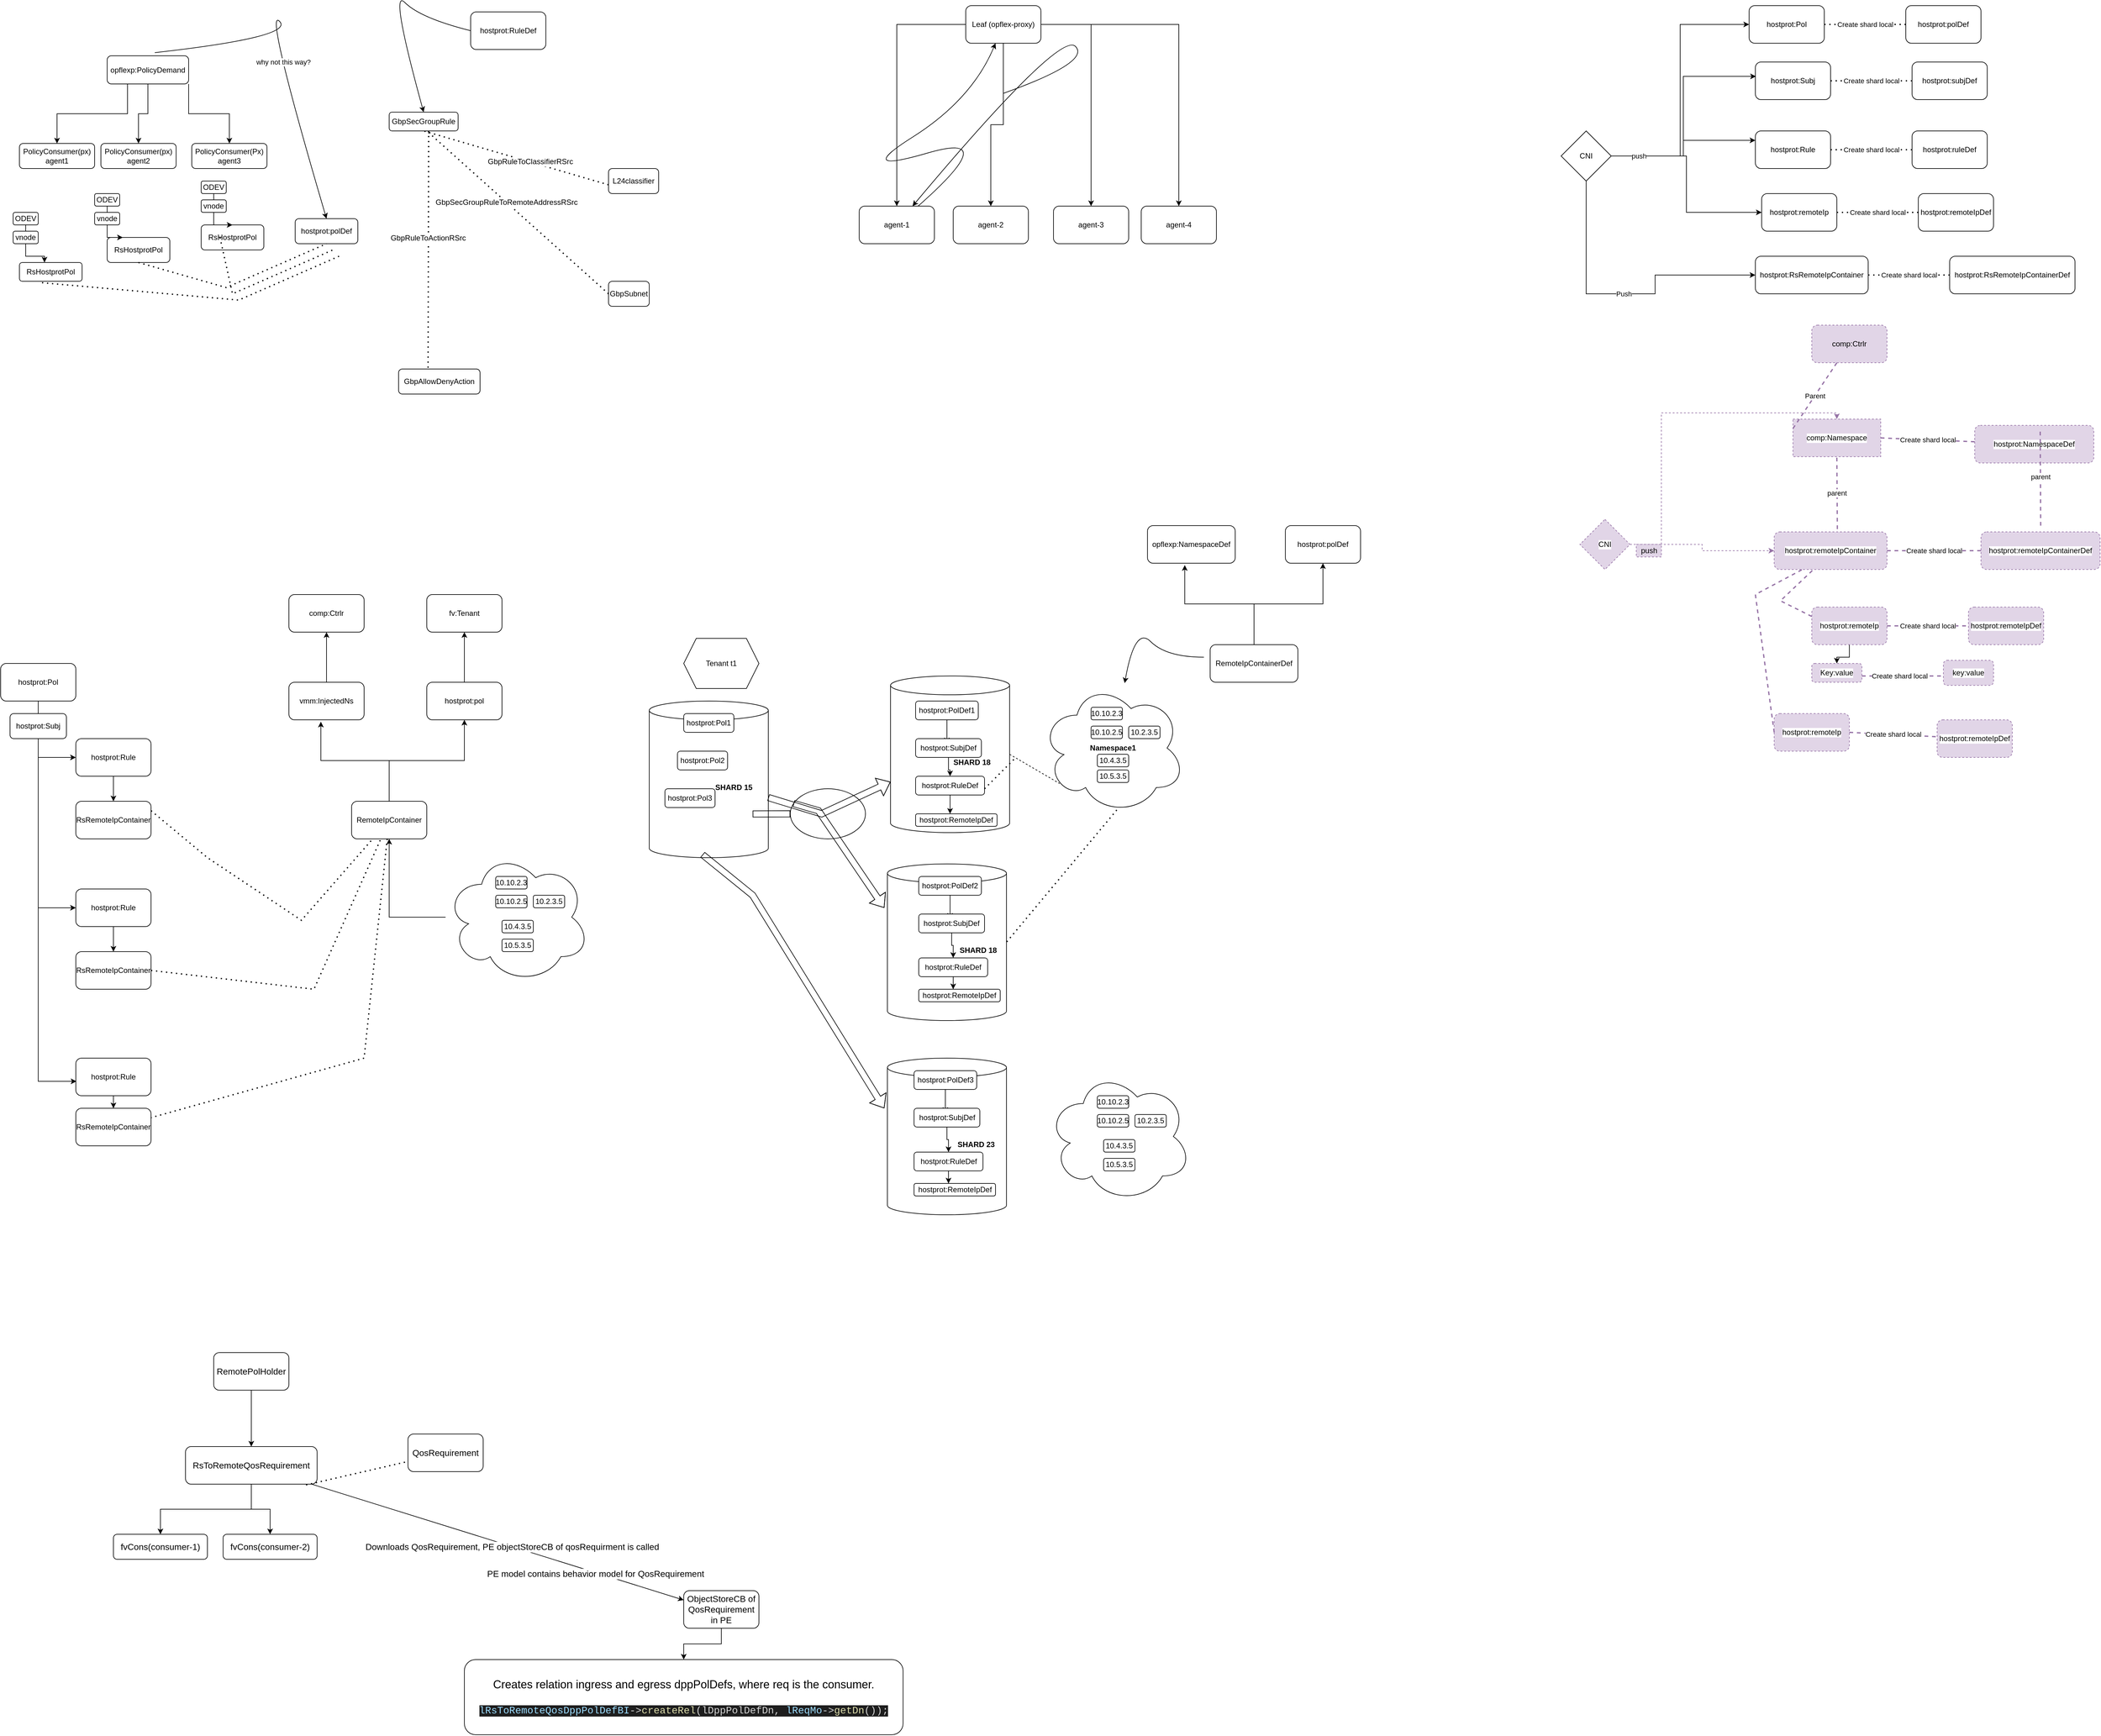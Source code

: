 <mxfile version="18.0.1" type="device"><diagram id="QU0TWzDTrd-S4UGgaTY-" name="Page-1"><mxGraphModel dx="2037" dy="2393" grid="1" gridSize="10" guides="1" tooltips="1" connect="1" arrows="1" fold="1" page="1" pageScale="1" pageWidth="850" pageHeight="1100" math="0" shadow="0"><root><mxCell id="0"/><mxCell id="1" parent="0"/><mxCell id="3N5Oky5ZMcXhIGDVhZ6t-136" value="" style="ellipse;whiteSpace=wrap;html=1;" parent="1" vertex="1"><mxGeometry x="1260" y="210" width="120" height="80" as="geometry"/></mxCell><mxCell id="3N5Oky5ZMcXhIGDVhZ6t-102" value="&lt;b&gt;&amp;nbsp; &amp;nbsp; &amp;nbsp; &amp;nbsp; &amp;nbsp; &amp;nbsp; &amp;nbsp; &amp;nbsp; &amp;nbsp; &amp;nbsp; &amp;nbsp; &amp;nbsp; SHARD 15&lt;/b&gt;" style="shape=cylinder3;whiteSpace=wrap;html=1;boundedLbl=1;backgroundOutline=1;size=15;" parent="1" vertex="1"><mxGeometry x="1035" y="70" width="190" height="250" as="geometry"/></mxCell><mxCell id="3N5Oky5ZMcXhIGDVhZ6t-100" value="&lt;b&gt;&amp;nbsp; &amp;nbsp; &amp;nbsp; &amp;nbsp; &amp;nbsp; &amp;nbsp; &amp;nbsp; &amp;nbsp; &amp;nbsp; &amp;nbsp; &amp;nbsp; &amp;nbsp; &amp;nbsp; &amp;nbsp; SHARD 23&lt;/b&gt;" style="shape=cylinder3;whiteSpace=wrap;html=1;boundedLbl=1;backgroundOutline=1;size=15;" parent="1" vertex="1"><mxGeometry x="1415" y="640" width="190" height="250" as="geometry"/></mxCell><mxCell id="3N5Oky5ZMcXhIGDVhZ6t-98" value="&lt;b&gt;&amp;nbsp; &amp;nbsp; &amp;nbsp; &amp;nbsp; &amp;nbsp; &amp;nbsp; &amp;nbsp; &amp;nbsp; &amp;nbsp; &amp;nbsp; &amp;nbsp; &amp;nbsp; &amp;nbsp; &amp;nbsp; &amp;nbsp; SHARD 18&lt;/b&gt;" style="shape=cylinder3;whiteSpace=wrap;html=1;boundedLbl=1;backgroundOutline=1;size=15;" parent="1" vertex="1"><mxGeometry x="1415" y="330" width="190" height="250" as="geometry"/></mxCell><mxCell id="3N5Oky5ZMcXhIGDVhZ6t-96" value="&lt;b&gt;&amp;nbsp; &amp;nbsp; &amp;nbsp; &amp;nbsp; &amp;nbsp; &amp;nbsp; &amp;nbsp; &amp;nbsp; &amp;nbsp; &amp;nbsp; &amp;nbsp;SHARD 18&lt;/b&gt;" style="shape=cylinder3;whiteSpace=wrap;html=1;boundedLbl=1;backgroundOutline=1;size=15;" parent="1" vertex="1"><mxGeometry x="1420" y="30" width="190" height="250" as="geometry"/></mxCell><mxCell id="3N5Oky5ZMcXhIGDVhZ6t-33" style="edgeStyle=orthogonalEdgeStyle;rounded=0;orthogonalLoop=1;jettySize=auto;html=1;" parent="1" source="3N5Oky5ZMcXhIGDVhZ6t-29" target="3N5Oky5ZMcXhIGDVhZ6t-17" edge="1"><mxGeometry relative="1" as="geometry"/></mxCell><mxCell id="3N5Oky5ZMcXhIGDVhZ6t-29" value="" style="ellipse;shape=cloud;whiteSpace=wrap;html=1;" parent="1" vertex="1"><mxGeometry x="710" y="310" width="230" height="210" as="geometry"/></mxCell><mxCell id="3N5Oky5ZMcXhIGDVhZ6t-2" style="edgeStyle=orthogonalEdgeStyle;rounded=0;orthogonalLoop=1;jettySize=auto;html=1;" parent="1" source="3N5Oky5ZMcXhIGDVhZ6t-1" target="3N5Oky5ZMcXhIGDVhZ6t-3" edge="1"><mxGeometry relative="1" as="geometry"><mxPoint x="180" y="320" as="targetPoint"/></mxGeometry></mxCell><mxCell id="3N5Oky5ZMcXhIGDVhZ6t-1" value="hostprot:Rule" style="rounded=1;whiteSpace=wrap;html=1;" parent="1" vertex="1"><mxGeometry x="120" y="130" width="120" height="60" as="geometry"/></mxCell><mxCell id="3N5Oky5ZMcXhIGDVhZ6t-3" value="RsRemoteIpContainer" style="rounded=1;whiteSpace=wrap;html=1;" parent="1" vertex="1"><mxGeometry x="120" y="230" width="120" height="60" as="geometry"/></mxCell><mxCell id="3N5Oky5ZMcXhIGDVhZ6t-4" style="edgeStyle=orthogonalEdgeStyle;rounded=0;orthogonalLoop=1;jettySize=auto;html=1;" parent="1" source="3N5Oky5ZMcXhIGDVhZ6t-5" target="3N5Oky5ZMcXhIGDVhZ6t-6" edge="1"><mxGeometry relative="1" as="geometry"><mxPoint x="180" y="520" as="targetPoint"/></mxGeometry></mxCell><mxCell id="3N5Oky5ZMcXhIGDVhZ6t-5" value="hostprot:Rule" style="rounded=1;whiteSpace=wrap;html=1;" parent="1" vertex="1"><mxGeometry x="120" y="370" width="120" height="60" as="geometry"/></mxCell><mxCell id="3N5Oky5ZMcXhIGDVhZ6t-6" value="RsRemoteIpContainer" style="rounded=1;whiteSpace=wrap;html=1;" parent="1" vertex="1"><mxGeometry x="120" y="470" width="120" height="60" as="geometry"/></mxCell><mxCell id="3N5Oky5ZMcXhIGDVhZ6t-7" style="edgeStyle=orthogonalEdgeStyle;rounded=0;orthogonalLoop=1;jettySize=auto;html=1;" parent="1" source="3N5Oky5ZMcXhIGDVhZ6t-8" target="3N5Oky5ZMcXhIGDVhZ6t-9" edge="1"><mxGeometry relative="1" as="geometry"><mxPoint x="180" y="830" as="targetPoint"/></mxGeometry></mxCell><mxCell id="3N5Oky5ZMcXhIGDVhZ6t-8" value="hostprot:Rule" style="rounded=1;whiteSpace=wrap;html=1;" parent="1" vertex="1"><mxGeometry x="120" y="640" width="120" height="60" as="geometry"/></mxCell><mxCell id="3N5Oky5ZMcXhIGDVhZ6t-9" value="RsRemoteIpContainer" style="rounded=1;whiteSpace=wrap;html=1;" parent="1" vertex="1"><mxGeometry x="120" y="720" width="120" height="60" as="geometry"/></mxCell><mxCell id="3N5Oky5ZMcXhIGDVhZ6t-11" style="edgeStyle=orthogonalEdgeStyle;rounded=0;orthogonalLoop=1;jettySize=auto;html=1;entryX=0;entryY=0.5;entryDx=0;entryDy=0;" parent="1" source="3N5Oky5ZMcXhIGDVhZ6t-10" target="3N5Oky5ZMcXhIGDVhZ6t-1" edge="1"><mxGeometry relative="1" as="geometry"/></mxCell><mxCell id="3N5Oky5ZMcXhIGDVhZ6t-13" style="edgeStyle=orthogonalEdgeStyle;rounded=0;orthogonalLoop=1;jettySize=auto;html=1;entryX=0.008;entryY=0.617;entryDx=0;entryDy=0;entryPerimeter=0;" parent="1" source="3N5Oky5ZMcXhIGDVhZ6t-10" target="3N5Oky5ZMcXhIGDVhZ6t-8" edge="1"><mxGeometry relative="1" as="geometry"/></mxCell><mxCell id="3N5Oky5ZMcXhIGDVhZ6t-36" style="edgeStyle=orthogonalEdgeStyle;rounded=0;orthogonalLoop=1;jettySize=auto;html=1;entryX=0;entryY=0.5;entryDx=0;entryDy=0;" parent="1" source="3N5Oky5ZMcXhIGDVhZ6t-10" target="3N5Oky5ZMcXhIGDVhZ6t-5" edge="1"><mxGeometry relative="1" as="geometry"/></mxCell><mxCell id="3N5Oky5ZMcXhIGDVhZ6t-10" value="hostprot:Pol" style="rounded=1;whiteSpace=wrap;html=1;" parent="1" vertex="1"><mxGeometry y="10" width="120" height="60" as="geometry"/></mxCell><mxCell id="TOQqNy9VqkVZn5I7_fvb-2" value="" style="edgeStyle=orthogonalEdgeStyle;rounded=0;orthogonalLoop=1;jettySize=auto;html=1;" parent="1" source="3N5Oky5ZMcXhIGDVhZ6t-15" target="TOQqNy9VqkVZn5I7_fvb-1" edge="1"><mxGeometry relative="1" as="geometry"/></mxCell><mxCell id="3N5Oky5ZMcXhIGDVhZ6t-15" value="vmm:InjectedNs" style="rounded=1;whiteSpace=wrap;html=1;" parent="1" vertex="1"><mxGeometry x="460" y="40" width="120" height="60" as="geometry"/></mxCell><mxCell id="3N5Oky5ZMcXhIGDVhZ6t-228" value="" style="edgeStyle=orthogonalEdgeStyle;rounded=0;orthogonalLoop=1;jettySize=auto;html=1;" parent="1" source="3N5Oky5ZMcXhIGDVhZ6t-16" target="3N5Oky5ZMcXhIGDVhZ6t-227" edge="1"><mxGeometry relative="1" as="geometry"/></mxCell><mxCell id="3N5Oky5ZMcXhIGDVhZ6t-16" value="hostprot:pol" style="rounded=1;whiteSpace=wrap;html=1;" parent="1" vertex="1"><mxGeometry x="680" y="40" width="120" height="60" as="geometry"/></mxCell><mxCell id="3N5Oky5ZMcXhIGDVhZ6t-18" style="edgeStyle=orthogonalEdgeStyle;rounded=0;orthogonalLoop=1;jettySize=auto;html=1;entryX=0.425;entryY=1.05;entryDx=0;entryDy=0;entryPerimeter=0;" parent="1" source="3N5Oky5ZMcXhIGDVhZ6t-17" target="3N5Oky5ZMcXhIGDVhZ6t-15" edge="1"><mxGeometry relative="1" as="geometry"/></mxCell><mxCell id="3N5Oky5ZMcXhIGDVhZ6t-19" style="edgeStyle=orthogonalEdgeStyle;rounded=0;orthogonalLoop=1;jettySize=auto;html=1;" parent="1" source="3N5Oky5ZMcXhIGDVhZ6t-17" target="3N5Oky5ZMcXhIGDVhZ6t-16" edge="1"><mxGeometry relative="1" as="geometry"/></mxCell><mxCell id="3N5Oky5ZMcXhIGDVhZ6t-17" value="RemoteIpContainer" style="rounded=1;whiteSpace=wrap;html=1;" parent="1" vertex="1"><mxGeometry x="560" y="230" width="120" height="60" as="geometry"/></mxCell><mxCell id="3N5Oky5ZMcXhIGDVhZ6t-20" value="" style="endArrow=none;dashed=1;html=1;dashPattern=1 3;strokeWidth=2;rounded=0;exitX=1;exitY=0.25;exitDx=0;exitDy=0;" parent="1" source="3N5Oky5ZMcXhIGDVhZ6t-3" target="3N5Oky5ZMcXhIGDVhZ6t-17" edge="1"><mxGeometry width="50" height="50" relative="1" as="geometry"><mxPoint x="400" y="480" as="sourcePoint"/><mxPoint x="450" y="430" as="targetPoint"/><Array as="points"><mxPoint x="330" y="320"/><mxPoint x="480" y="420"/></Array></mxGeometry></mxCell><mxCell id="3N5Oky5ZMcXhIGDVhZ6t-21" value="" style="endArrow=none;dashed=1;html=1;dashPattern=1 3;strokeWidth=2;rounded=0;exitX=1;exitY=0.5;exitDx=0;exitDy=0;" parent="1" source="3N5Oky5ZMcXhIGDVhZ6t-6" target="3N5Oky5ZMcXhIGDVhZ6t-17" edge="1"><mxGeometry width="50" height="50" relative="1" as="geometry"><mxPoint x="400" y="480" as="sourcePoint"/><mxPoint x="450" y="430" as="targetPoint"/><Array as="points"><mxPoint x="500" y="530"/></Array></mxGeometry></mxCell><mxCell id="3N5Oky5ZMcXhIGDVhZ6t-22" value="" style="endArrow=none;dashed=1;html=1;dashPattern=1 3;strokeWidth=2;rounded=0;entryX=1;entryY=0.25;entryDx=0;entryDy=0;" parent="1" source="3N5Oky5ZMcXhIGDVhZ6t-17" target="3N5Oky5ZMcXhIGDVhZ6t-9" edge="1"><mxGeometry width="50" height="50" relative="1" as="geometry"><mxPoint x="400" y="480" as="sourcePoint"/><mxPoint x="450" y="430" as="targetPoint"/><Array as="points"><mxPoint x="580" y="640"/></Array></mxGeometry></mxCell><mxCell id="3N5Oky5ZMcXhIGDVhZ6t-23" value="10.10.2.3" style="rounded=1;whiteSpace=wrap;html=1;" parent="1" vertex="1"><mxGeometry x="790" y="350" width="50" height="20" as="geometry"/></mxCell><mxCell id="3N5Oky5ZMcXhIGDVhZ6t-24" value="10.10.2.5" style="rounded=1;whiteSpace=wrap;html=1;" parent="1" vertex="1"><mxGeometry x="790" y="380" width="50" height="20" as="geometry"/></mxCell><mxCell id="3N5Oky5ZMcXhIGDVhZ6t-25" value="10.2.3.5" style="rounded=1;whiteSpace=wrap;html=1;" parent="1" vertex="1"><mxGeometry x="850" y="380" width="50" height="20" as="geometry"/></mxCell><mxCell id="3N5Oky5ZMcXhIGDVhZ6t-26" value="10.4.3.5" style="rounded=1;whiteSpace=wrap;html=1;" parent="1" vertex="1"><mxGeometry x="800" y="420" width="50" height="20" as="geometry"/></mxCell><mxCell id="3N5Oky5ZMcXhIGDVhZ6t-27" value="10.5.3.5" style="rounded=1;whiteSpace=wrap;html=1;" parent="1" vertex="1"><mxGeometry x="800" y="450" width="50" height="20" as="geometry"/></mxCell><mxCell id="3N5Oky5ZMcXhIGDVhZ6t-35" value="hostprot:Subj" style="rounded=1;whiteSpace=wrap;html=1;" parent="1" vertex="1"><mxGeometry x="15" y="90" width="90" height="40" as="geometry"/></mxCell><mxCell id="3N5Oky5ZMcXhIGDVhZ6t-37" value="hostprot:Pol1" style="rounded=1;whiteSpace=wrap;html=1;" parent="1" vertex="1"><mxGeometry x="1090" y="90" width="80" height="30" as="geometry"/></mxCell><mxCell id="3N5Oky5ZMcXhIGDVhZ6t-72" style="edgeStyle=orthogonalEdgeStyle;rounded=0;orthogonalLoop=1;jettySize=auto;html=1;entryX=0.476;entryY=0.25;entryDx=0;entryDy=0;entryPerimeter=0;" parent="1" source="3N5Oky5ZMcXhIGDVhZ6t-66" target="3N5Oky5ZMcXhIGDVhZ6t-68" edge="1"><mxGeometry relative="1" as="geometry"/></mxCell><mxCell id="3N5Oky5ZMcXhIGDVhZ6t-66" value="hostprot:PolDef1" style="rounded=1;whiteSpace=wrap;html=1;" parent="1" vertex="1"><mxGeometry x="1460" y="70" width="100" height="30" as="geometry"/></mxCell><mxCell id="3N5Oky5ZMcXhIGDVhZ6t-73" style="edgeStyle=orthogonalEdgeStyle;rounded=0;orthogonalLoop=1;jettySize=auto;html=1;" parent="1" source="3N5Oky5ZMcXhIGDVhZ6t-68" target="3N5Oky5ZMcXhIGDVhZ6t-70" edge="1"><mxGeometry relative="1" as="geometry"/></mxCell><mxCell id="3N5Oky5ZMcXhIGDVhZ6t-68" value="hostprot:SubjDef" style="rounded=1;whiteSpace=wrap;html=1;" parent="1" vertex="1"><mxGeometry x="1460" y="130" width="105" height="30" as="geometry"/></mxCell><mxCell id="3N5Oky5ZMcXhIGDVhZ6t-74" style="edgeStyle=orthogonalEdgeStyle;rounded=0;orthogonalLoop=1;jettySize=auto;html=1;entryX=0.423;entryY=0;entryDx=0;entryDy=0;entryPerimeter=0;" parent="1" source="3N5Oky5ZMcXhIGDVhZ6t-70" target="3N5Oky5ZMcXhIGDVhZ6t-71" edge="1"><mxGeometry relative="1" as="geometry"/></mxCell><mxCell id="3N5Oky5ZMcXhIGDVhZ6t-70" value="hostprot:RuleDef" style="rounded=1;whiteSpace=wrap;html=1;" parent="1" vertex="1"><mxGeometry x="1460" y="190" width="110" height="30" as="geometry"/></mxCell><mxCell id="3N5Oky5ZMcXhIGDVhZ6t-71" value="hostprot:RemoteIpDef" style="rounded=1;whiteSpace=wrap;html=1;" parent="1" vertex="1"><mxGeometry x="1460" y="250" width="130" height="20" as="geometry"/></mxCell><mxCell id="3N5Oky5ZMcXhIGDVhZ6t-82" style="edgeStyle=orthogonalEdgeStyle;rounded=0;orthogonalLoop=1;jettySize=auto;html=1;entryX=0.476;entryY=0.25;entryDx=0;entryDy=0;entryPerimeter=0;" parent="1" source="3N5Oky5ZMcXhIGDVhZ6t-83" target="3N5Oky5ZMcXhIGDVhZ6t-85" edge="1"><mxGeometry relative="1" as="geometry"/></mxCell><mxCell id="3N5Oky5ZMcXhIGDVhZ6t-83" value="hostprot:PolDef2" style="rounded=1;whiteSpace=wrap;html=1;" parent="1" vertex="1"><mxGeometry x="1465" y="350" width="100" height="30" as="geometry"/></mxCell><mxCell id="3N5Oky5ZMcXhIGDVhZ6t-84" style="edgeStyle=orthogonalEdgeStyle;rounded=0;orthogonalLoop=1;jettySize=auto;html=1;" parent="1" source="3N5Oky5ZMcXhIGDVhZ6t-85" target="3N5Oky5ZMcXhIGDVhZ6t-87" edge="1"><mxGeometry relative="1" as="geometry"/></mxCell><mxCell id="3N5Oky5ZMcXhIGDVhZ6t-85" value="hostprot:SubjDef" style="rounded=1;whiteSpace=wrap;html=1;" parent="1" vertex="1"><mxGeometry x="1465" y="410" width="105" height="30" as="geometry"/></mxCell><mxCell id="3N5Oky5ZMcXhIGDVhZ6t-86" style="edgeStyle=orthogonalEdgeStyle;rounded=0;orthogonalLoop=1;jettySize=auto;html=1;entryX=0.423;entryY=0;entryDx=0;entryDy=0;entryPerimeter=0;" parent="1" source="3N5Oky5ZMcXhIGDVhZ6t-87" target="3N5Oky5ZMcXhIGDVhZ6t-88" edge="1"><mxGeometry relative="1" as="geometry"/></mxCell><mxCell id="3N5Oky5ZMcXhIGDVhZ6t-87" value="hostprot:RuleDef" style="rounded=1;whiteSpace=wrap;html=1;" parent="1" vertex="1"><mxGeometry x="1465" y="480" width="110" height="30" as="geometry"/></mxCell><mxCell id="3N5Oky5ZMcXhIGDVhZ6t-88" value="hostprot:RemoteIpDef" style="rounded=1;whiteSpace=wrap;html=1;" parent="1" vertex="1"><mxGeometry x="1465" y="530" width="130" height="20" as="geometry"/></mxCell><mxCell id="3N5Oky5ZMcXhIGDVhZ6t-89" style="edgeStyle=orthogonalEdgeStyle;rounded=0;orthogonalLoop=1;jettySize=auto;html=1;entryX=0.476;entryY=0.25;entryDx=0;entryDy=0;entryPerimeter=0;" parent="1" source="3N5Oky5ZMcXhIGDVhZ6t-90" target="3N5Oky5ZMcXhIGDVhZ6t-92" edge="1"><mxGeometry relative="1" as="geometry"/></mxCell><mxCell id="3N5Oky5ZMcXhIGDVhZ6t-90" value="hostprot:PolDef3" style="rounded=1;whiteSpace=wrap;html=1;" parent="1" vertex="1"><mxGeometry x="1457.5" y="660" width="100" height="30" as="geometry"/></mxCell><mxCell id="3N5Oky5ZMcXhIGDVhZ6t-91" style="edgeStyle=orthogonalEdgeStyle;rounded=0;orthogonalLoop=1;jettySize=auto;html=1;" parent="1" source="3N5Oky5ZMcXhIGDVhZ6t-92" target="3N5Oky5ZMcXhIGDVhZ6t-94" edge="1"><mxGeometry relative="1" as="geometry"/></mxCell><mxCell id="3N5Oky5ZMcXhIGDVhZ6t-92" value="hostprot:SubjDef" style="rounded=1;whiteSpace=wrap;html=1;" parent="1" vertex="1"><mxGeometry x="1457.5" y="720" width="105" height="30" as="geometry"/></mxCell><mxCell id="3N5Oky5ZMcXhIGDVhZ6t-93" style="edgeStyle=orthogonalEdgeStyle;rounded=0;orthogonalLoop=1;jettySize=auto;html=1;entryX=0.423;entryY=0;entryDx=0;entryDy=0;entryPerimeter=0;" parent="1" source="3N5Oky5ZMcXhIGDVhZ6t-94" target="3N5Oky5ZMcXhIGDVhZ6t-95" edge="1"><mxGeometry relative="1" as="geometry"/></mxCell><mxCell id="3N5Oky5ZMcXhIGDVhZ6t-94" value="hostprot:RuleDef" style="rounded=1;whiteSpace=wrap;html=1;" parent="1" vertex="1"><mxGeometry x="1457.5" y="790" width="110" height="30" as="geometry"/></mxCell><mxCell id="3N5Oky5ZMcXhIGDVhZ6t-95" value="hostprot:RemoteIpDef" style="rounded=1;whiteSpace=wrap;html=1;" parent="1" vertex="1"><mxGeometry x="1457.5" y="840" width="130" height="20" as="geometry"/></mxCell><mxCell id="3N5Oky5ZMcXhIGDVhZ6t-103" value="hostprot:Pol2" style="rounded=1;whiteSpace=wrap;html=1;" parent="1" vertex="1"><mxGeometry x="1080" y="150" width="80" height="30" as="geometry"/></mxCell><mxCell id="3N5Oky5ZMcXhIGDVhZ6t-104" value="hostprot:Pol3" style="rounded=1;whiteSpace=wrap;html=1;" parent="1" vertex="1"><mxGeometry x="1060" y="210" width="80" height="30" as="geometry"/></mxCell><mxCell id="3N5Oky5ZMcXhIGDVhZ6t-112" value="&lt;b&gt;Namespace1&lt;/b&gt;" style="ellipse;shape=cloud;whiteSpace=wrap;html=1;" parent="1" vertex="1"><mxGeometry x="1660" y="40" width="230" height="210" as="geometry"/></mxCell><mxCell id="3N5Oky5ZMcXhIGDVhZ6t-113" value="10.10.2.3" style="rounded=1;whiteSpace=wrap;html=1;" parent="1" vertex="1"><mxGeometry x="1740" y="80" width="50" height="20" as="geometry"/></mxCell><mxCell id="3N5Oky5ZMcXhIGDVhZ6t-114" value="10.10.2.5" style="rounded=1;whiteSpace=wrap;html=1;" parent="1" vertex="1"><mxGeometry x="1740" y="110" width="50" height="20" as="geometry"/></mxCell><mxCell id="3N5Oky5ZMcXhIGDVhZ6t-115" value="10.2.3.5" style="rounded=1;whiteSpace=wrap;html=1;" parent="1" vertex="1"><mxGeometry x="1800" y="110" width="50" height="20" as="geometry"/></mxCell><mxCell id="3N5Oky5ZMcXhIGDVhZ6t-116" value="10.4.3.5" style="rounded=1;whiteSpace=wrap;html=1;" parent="1" vertex="1"><mxGeometry x="1750" y="155" width="50" height="20" as="geometry"/></mxCell><mxCell id="3N5Oky5ZMcXhIGDVhZ6t-117" value="10.5.3.5" style="rounded=1;whiteSpace=wrap;html=1;" parent="1" vertex="1"><mxGeometry x="1750" y="180" width="50" height="20" as="geometry"/></mxCell><mxCell id="3N5Oky5ZMcXhIGDVhZ6t-124" value="" style="ellipse;shape=cloud;whiteSpace=wrap;html=1;" parent="1" vertex="1"><mxGeometry x="1670" y="660" width="230" height="210" as="geometry"/></mxCell><mxCell id="3N5Oky5ZMcXhIGDVhZ6t-125" value="10.10.2.3" style="rounded=1;whiteSpace=wrap;html=1;" parent="1" vertex="1"><mxGeometry x="1750" y="700" width="50" height="20" as="geometry"/></mxCell><mxCell id="3N5Oky5ZMcXhIGDVhZ6t-126" value="10.10.2.5" style="rounded=1;whiteSpace=wrap;html=1;" parent="1" vertex="1"><mxGeometry x="1750" y="730" width="50" height="20" as="geometry"/></mxCell><mxCell id="3N5Oky5ZMcXhIGDVhZ6t-127" value="10.2.3.5" style="rounded=1;whiteSpace=wrap;html=1;" parent="1" vertex="1"><mxGeometry x="1810" y="730" width="50" height="20" as="geometry"/></mxCell><mxCell id="3N5Oky5ZMcXhIGDVhZ6t-128" value="10.4.3.5" style="rounded=1;whiteSpace=wrap;html=1;" parent="1" vertex="1"><mxGeometry x="1760" y="770" width="50" height="20" as="geometry"/></mxCell><mxCell id="3N5Oky5ZMcXhIGDVhZ6t-129" value="10.5.3.5" style="rounded=1;whiteSpace=wrap;html=1;" parent="1" vertex="1"><mxGeometry x="1760" y="800" width="50" height="20" as="geometry"/></mxCell><mxCell id="3N5Oky5ZMcXhIGDVhZ6t-130" value="" style="endArrow=none;dashed=1;html=1;rounded=0;exitX=1;exitY=0.5;exitDx=0;exitDy=0;exitPerimeter=0;entryX=0.13;entryY=0.77;entryDx=0;entryDy=0;entryPerimeter=0;" parent="1" source="3N5Oky5ZMcXhIGDVhZ6t-96" target="3N5Oky5ZMcXhIGDVhZ6t-112" edge="1"><mxGeometry width="50" height="50" relative="1" as="geometry"><mxPoint x="1310" y="490" as="sourcePoint"/><mxPoint x="1360" y="440" as="targetPoint"/></mxGeometry></mxCell><mxCell id="3N5Oky5ZMcXhIGDVhZ6t-131" value="" style="endArrow=none;dashed=1;html=1;dashPattern=1 3;strokeWidth=2;rounded=0;entryX=1;entryY=0.5;entryDx=0;entryDy=0;entryPerimeter=0;exitX=0.526;exitY=0.971;exitDx=0;exitDy=0;exitPerimeter=0;" parent="1" source="3N5Oky5ZMcXhIGDVhZ6t-112" target="3N5Oky5ZMcXhIGDVhZ6t-98" edge="1"><mxGeometry width="50" height="50" relative="1" as="geometry"><mxPoint x="1310" y="490" as="sourcePoint"/><mxPoint x="1360" y="440" as="targetPoint"/></mxGeometry></mxCell><mxCell id="3N5Oky5ZMcXhIGDVhZ6t-133" value="" style="shape=flexArrow;endArrow=classic;html=1;rounded=0;" parent="1" source="3N5Oky5ZMcXhIGDVhZ6t-102" target="3N5Oky5ZMcXhIGDVhZ6t-96" edge="1"><mxGeometry width="50" height="50" relative="1" as="geometry"><mxPoint x="1320" y="200" as="sourcePoint"/><mxPoint x="1370" y="150" as="targetPoint"/><Array as="points"><mxPoint x="1310" y="250"/></Array></mxGeometry></mxCell><mxCell id="3N5Oky5ZMcXhIGDVhZ6t-134" value="" style="shape=flexArrow;endArrow=classic;html=1;rounded=0;startArrow=none;" parent="1" source="3N5Oky5ZMcXhIGDVhZ6t-136" edge="1"><mxGeometry width="50" height="50" relative="1" as="geometry"><mxPoint x="1200" y="250.26" as="sourcePoint"/><mxPoint x="1410" y="400" as="targetPoint"/><Array as="points"><mxPoint x="1305" y="245.13"/></Array></mxGeometry></mxCell><mxCell id="3N5Oky5ZMcXhIGDVhZ6t-135" value="" style="shape=flexArrow;endArrow=classic;html=1;rounded=0;" parent="1" edge="1"><mxGeometry width="50" height="50" relative="1" as="geometry"><mxPoint x="1120" y="315.13" as="sourcePoint"/><mxPoint x="1410" y="720" as="targetPoint"/><Array as="points"><mxPoint x="1200" y="380"/></Array></mxGeometry></mxCell><mxCell id="3N5Oky5ZMcXhIGDVhZ6t-137" value="" style="shape=flexArrow;endArrow=none;html=1;rounded=0;" parent="1" target="3N5Oky5ZMcXhIGDVhZ6t-136" edge="1"><mxGeometry width="50" height="50" relative="1" as="geometry"><mxPoint x="1200" y="250.26" as="sourcePoint"/><mxPoint x="1410" y="400" as="targetPoint"/><Array as="points"/></mxGeometry></mxCell><mxCell id="3N5Oky5ZMcXhIGDVhZ6t-138" value="Tenant t1" style="shape=hexagon;perimeter=hexagonPerimeter2;whiteSpace=wrap;html=1;fixedSize=1;" parent="1" vertex="1"><mxGeometry x="1090" y="-30" width="120" height="80" as="geometry"/></mxCell><mxCell id="3N5Oky5ZMcXhIGDVhZ6t-140" value="opflexp:NamespaceDef" style="rounded=1;whiteSpace=wrap;html=1;" parent="1" vertex="1"><mxGeometry x="1830" y="-210" width="140" height="60" as="geometry"/></mxCell><mxCell id="3N5Oky5ZMcXhIGDVhZ6t-141" value="hostprot:polDef" style="rounded=1;whiteSpace=wrap;html=1;" parent="1" vertex="1"><mxGeometry x="2050" y="-210" width="120" height="60" as="geometry"/></mxCell><mxCell id="3N5Oky5ZMcXhIGDVhZ6t-142" style="edgeStyle=orthogonalEdgeStyle;rounded=0;orthogonalLoop=1;jettySize=auto;html=1;entryX=0.425;entryY=1.05;entryDx=0;entryDy=0;entryPerimeter=0;" parent="1" source="3N5Oky5ZMcXhIGDVhZ6t-144" target="3N5Oky5ZMcXhIGDVhZ6t-140" edge="1"><mxGeometry relative="1" as="geometry"/></mxCell><mxCell id="3N5Oky5ZMcXhIGDVhZ6t-143" style="edgeStyle=orthogonalEdgeStyle;rounded=0;orthogonalLoop=1;jettySize=auto;html=1;" parent="1" source="3N5Oky5ZMcXhIGDVhZ6t-144" target="3N5Oky5ZMcXhIGDVhZ6t-141" edge="1"><mxGeometry relative="1" as="geometry"/></mxCell><mxCell id="3N5Oky5ZMcXhIGDVhZ6t-144" value="RemoteIpContainerDef" style="rounded=1;whiteSpace=wrap;html=1;" parent="1" vertex="1"><mxGeometry x="1930" y="-20" width="140" height="60" as="geometry"/></mxCell><mxCell id="3N5Oky5ZMcXhIGDVhZ6t-146" value="" style="endArrow=none;dashed=1;html=1;dashPattern=1 3;strokeWidth=2;rounded=0;" parent="1" edge="1"><mxGeometry width="50" height="50" relative="1" as="geometry"><mxPoint x="1570" y="210" as="sourcePoint"/><mxPoint x="1620" y="160" as="targetPoint"/></mxGeometry></mxCell><mxCell id="3N5Oky5ZMcXhIGDVhZ6t-147" value="" style="curved=1;endArrow=classic;html=1;rounded=0;" parent="1" target="3N5Oky5ZMcXhIGDVhZ6t-112" edge="1"><mxGeometry width="50" height="50" relative="1" as="geometry"><mxPoint x="1920" as="sourcePoint"/><mxPoint x="1860" y="-50" as="targetPoint"/><Array as="points"><mxPoint x="1860"/><mxPoint x="1810" y="-50"/></Array></mxGeometry></mxCell><mxCell id="3N5Oky5ZMcXhIGDVhZ6t-148" value="PolicyConsumer(px)&lt;br&gt;agent2" style="rounded=1;whiteSpace=wrap;html=1;" parent="1" vertex="1"><mxGeometry x="160" y="-820" width="120" height="40" as="geometry"/></mxCell><mxCell id="3N5Oky5ZMcXhIGDVhZ6t-149" value="RsHostprotPol" style="rounded=1;whiteSpace=wrap;html=1;" parent="1" vertex="1"><mxGeometry x="170" y="-670" width="100" height="40" as="geometry"/></mxCell><mxCell id="3N5Oky5ZMcXhIGDVhZ6t-152" value="hostprot:polDef" style="rounded=1;whiteSpace=wrap;html=1;labelBackgroundColor=#FFFFFF;" parent="1" vertex="1"><mxGeometry x="470" y="-700" width="100" height="40" as="geometry"/></mxCell><mxCell id="3N5Oky5ZMcXhIGDVhZ6t-153" value="" style="endArrow=none;dashed=1;html=1;dashPattern=1 3;strokeWidth=2;rounded=0;exitX=0.5;exitY=1;exitDx=0;exitDy=0;entryX=0.5;entryY=1;entryDx=0;entryDy=0;" parent="1" source="3N5Oky5ZMcXhIGDVhZ6t-149" target="3N5Oky5ZMcXhIGDVhZ6t-152" edge="1"><mxGeometry width="50" height="50" relative="1" as="geometry"><mxPoint x="480" y="-550" as="sourcePoint"/><mxPoint x="530" y="-600" as="targetPoint"/><Array as="points"><mxPoint x="360" y="-590"/></Array></mxGeometry></mxCell><mxCell id="3N5Oky5ZMcXhIGDVhZ6t-156" style="edgeStyle=orthogonalEdgeStyle;rounded=0;orthogonalLoop=1;jettySize=auto;html=1;" parent="1" source="3N5Oky5ZMcXhIGDVhZ6t-155" target="3N5Oky5ZMcXhIGDVhZ6t-148" edge="1"><mxGeometry relative="1" as="geometry"/></mxCell><mxCell id="3N5Oky5ZMcXhIGDVhZ6t-160" style="edgeStyle=orthogonalEdgeStyle;rounded=0;orthogonalLoop=1;jettySize=auto;html=1;exitX=1;exitY=1;exitDx=0;exitDy=0;entryX=0.5;entryY=0;entryDx=0;entryDy=0;" parent="1" source="3N5Oky5ZMcXhIGDVhZ6t-155" target="3N5Oky5ZMcXhIGDVhZ6t-157" edge="1"><mxGeometry relative="1" as="geometry"/></mxCell><mxCell id="3N5Oky5ZMcXhIGDVhZ6t-161" style="edgeStyle=orthogonalEdgeStyle;rounded=0;orthogonalLoop=1;jettySize=auto;html=1;exitX=0.25;exitY=1;exitDx=0;exitDy=0;" parent="1" source="3N5Oky5ZMcXhIGDVhZ6t-155" target="3N5Oky5ZMcXhIGDVhZ6t-158" edge="1"><mxGeometry relative="1" as="geometry"/></mxCell><mxCell id="3N5Oky5ZMcXhIGDVhZ6t-155" value="&lt;div data-en-clipboard=&quot;true&quot; data-pm-slice=&quot;1 1 []&quot;&gt;opflexp:PolicyDemand&lt;/div&gt;" style="rounded=1;whiteSpace=wrap;html=1;labelBackgroundColor=#FFFFFF;" parent="1" vertex="1"><mxGeometry x="170" y="-960" width="130" height="45" as="geometry"/></mxCell><mxCell id="3N5Oky5ZMcXhIGDVhZ6t-157" value="PolicyConsumer(Px)&lt;br&gt;agent3" style="rounded=1;whiteSpace=wrap;html=1;" parent="1" vertex="1"><mxGeometry x="305" y="-820" width="120" height="40" as="geometry"/></mxCell><mxCell id="3N5Oky5ZMcXhIGDVhZ6t-158" value="PolicyConsumer(px)&lt;br&gt;agent1" style="rounded=1;whiteSpace=wrap;html=1;" parent="1" vertex="1"><mxGeometry x="30" y="-820" width="120" height="40" as="geometry"/></mxCell><mxCell id="3N5Oky5ZMcXhIGDVhZ6t-162" value="RsHostprotPol" style="rounded=1;whiteSpace=wrap;html=1;" parent="1" vertex="1"><mxGeometry x="30" y="-630" width="100" height="30" as="geometry"/></mxCell><mxCell id="3N5Oky5ZMcXhIGDVhZ6t-163" value="RsHostprotPol" style="rounded=1;whiteSpace=wrap;html=1;" parent="1" vertex="1"><mxGeometry x="320" y="-690" width="100" height="40" as="geometry"/></mxCell><mxCell id="3N5Oky5ZMcXhIGDVhZ6t-164" value="" style="endArrow=none;dashed=1;html=1;dashPattern=1 3;strokeWidth=2;rounded=0;entryX=0.5;entryY=1;entryDx=0;entryDy=0;" parent="1" edge="1"><mxGeometry width="50" height="50" relative="1" as="geometry"><mxPoint x="350" y="-670" as="sourcePoint"/><mxPoint x="530" y="-650" as="targetPoint"/><Array as="points"><mxPoint x="370" y="-580"/></Array></mxGeometry></mxCell><mxCell id="3N5Oky5ZMcXhIGDVhZ6t-165" value="" style="endArrow=none;dashed=1;html=1;dashPattern=1 3;strokeWidth=2;rounded=0;entryX=0.5;entryY=1;entryDx=0;entryDy=0;exitX=0.36;exitY=1.075;exitDx=0;exitDy=0;exitPerimeter=0;" parent="1" source="3N5Oky5ZMcXhIGDVhZ6t-162" edge="1"><mxGeometry width="50" height="50" relative="1" as="geometry"><mxPoint x="360" y="-660" as="sourcePoint"/><mxPoint x="540" y="-640" as="targetPoint"/><Array as="points"><mxPoint x="380" y="-570"/></Array></mxGeometry></mxCell><mxCell id="3N5Oky5ZMcXhIGDVhZ6t-171" style="edgeStyle=orthogonalEdgeStyle;rounded=0;orthogonalLoop=1;jettySize=auto;html=1;entryX=0;entryY=0.5;entryDx=0;entryDy=0;" parent="1" source="3N5Oky5ZMcXhIGDVhZ6t-168" target="3N5Oky5ZMcXhIGDVhZ6t-170" edge="1"><mxGeometry relative="1" as="geometry"/></mxCell><mxCell id="3N5Oky5ZMcXhIGDVhZ6t-168" value="ODEV" style="rounded=1;whiteSpace=wrap;html=1;labelBackgroundColor=#FFFFFF;" parent="1" vertex="1"><mxGeometry x="20" y="-710" width="40" height="20" as="geometry"/></mxCell><mxCell id="3N5Oky5ZMcXhIGDVhZ6t-172" style="edgeStyle=orthogonalEdgeStyle;rounded=0;orthogonalLoop=1;jettySize=auto;html=1;entryX=0.4;entryY=0;entryDx=0;entryDy=0;entryPerimeter=0;" parent="1" source="3N5Oky5ZMcXhIGDVhZ6t-170" target="3N5Oky5ZMcXhIGDVhZ6t-162" edge="1"><mxGeometry relative="1" as="geometry"/></mxCell><mxCell id="3N5Oky5ZMcXhIGDVhZ6t-170" value="vnode" style="rounded=1;whiteSpace=wrap;html=1;labelBackgroundColor=#FFFFFF;" parent="1" vertex="1"><mxGeometry x="20" y="-680" width="40" height="20" as="geometry"/></mxCell><mxCell id="3N5Oky5ZMcXhIGDVhZ6t-173" style="edgeStyle=orthogonalEdgeStyle;rounded=0;orthogonalLoop=1;jettySize=auto;html=1;entryX=0;entryY=0.5;entryDx=0;entryDy=0;" parent="1" source="3N5Oky5ZMcXhIGDVhZ6t-174" target="3N5Oky5ZMcXhIGDVhZ6t-175" edge="1"><mxGeometry relative="1" as="geometry"/></mxCell><mxCell id="3N5Oky5ZMcXhIGDVhZ6t-174" value="ODEV" style="rounded=1;whiteSpace=wrap;html=1;labelBackgroundColor=#FFFFFF;" parent="1" vertex="1"><mxGeometry x="150" y="-740" width="40" height="20" as="geometry"/></mxCell><mxCell id="3N5Oky5ZMcXhIGDVhZ6t-179" style="edgeStyle=orthogonalEdgeStyle;rounded=0;orthogonalLoop=1;jettySize=auto;html=1;entryX=0.25;entryY=0;entryDx=0;entryDy=0;" parent="1" source="3N5Oky5ZMcXhIGDVhZ6t-175" target="3N5Oky5ZMcXhIGDVhZ6t-149" edge="1"><mxGeometry relative="1" as="geometry"/></mxCell><mxCell id="3N5Oky5ZMcXhIGDVhZ6t-175" value="vnode" style="rounded=1;whiteSpace=wrap;html=1;labelBackgroundColor=#FFFFFF;" parent="1" vertex="1"><mxGeometry x="150" y="-710" width="40" height="20" as="geometry"/></mxCell><mxCell id="3N5Oky5ZMcXhIGDVhZ6t-176" style="edgeStyle=orthogonalEdgeStyle;rounded=0;orthogonalLoop=1;jettySize=auto;html=1;entryX=0;entryY=0.5;entryDx=0;entryDy=0;" parent="1" source="3N5Oky5ZMcXhIGDVhZ6t-177" target="3N5Oky5ZMcXhIGDVhZ6t-178" edge="1"><mxGeometry relative="1" as="geometry"/></mxCell><mxCell id="3N5Oky5ZMcXhIGDVhZ6t-177" value="ODEV" style="rounded=1;whiteSpace=wrap;html=1;labelBackgroundColor=#FFFFFF;" parent="1" vertex="1"><mxGeometry x="320" y="-760" width="40" height="20" as="geometry"/></mxCell><mxCell id="3N5Oky5ZMcXhIGDVhZ6t-180" style="edgeStyle=orthogonalEdgeStyle;rounded=0;orthogonalLoop=1;jettySize=auto;html=1;" parent="1" source="3N5Oky5ZMcXhIGDVhZ6t-178" target="3N5Oky5ZMcXhIGDVhZ6t-163" edge="1"><mxGeometry relative="1" as="geometry"/></mxCell><mxCell id="3N5Oky5ZMcXhIGDVhZ6t-178" value="vnode" style="rounded=1;whiteSpace=wrap;html=1;labelBackgroundColor=#FFFFFF;" parent="1" vertex="1"><mxGeometry x="320" y="-730" width="40" height="20" as="geometry"/></mxCell><mxCell id="3N5Oky5ZMcXhIGDVhZ6t-182" value="" style="curved=1;endArrow=classic;html=1;rounded=0;exitX=0.585;exitY=-0.111;exitDx=0;exitDy=0;exitPerimeter=0;entryX=0.5;entryY=0;entryDx=0;entryDy=0;" parent="1" source="3N5Oky5ZMcXhIGDVhZ6t-155" target="3N5Oky5ZMcXhIGDVhZ6t-152" edge="1"><mxGeometry width="50" height="50" relative="1" as="geometry"><mxPoint x="420" y="-990" as="sourcePoint"/><mxPoint x="470" y="-1040" as="targetPoint"/><Array as="points"><mxPoint x="470" y="-990"/><mxPoint x="420" y="-1040"/></Array></mxGeometry></mxCell><mxCell id="3N5Oky5ZMcXhIGDVhZ6t-183" value="why not this way?" style="edgeLabel;html=1;align=center;verticalAlign=middle;resizable=0;points=[];" parent="3N5Oky5ZMcXhIGDVhZ6t-182" vertex="1" connectable="0"><mxGeometry x="0.203" y="4" relative="1" as="geometry"><mxPoint as="offset"/></mxGeometry></mxCell><mxCell id="3N5Oky5ZMcXhIGDVhZ6t-184" value="hostprot:RuleDef" style="rounded=1;whiteSpace=wrap;html=1;labelBackgroundColor=#FFFFFF;" parent="1" vertex="1"><mxGeometry x="750" y="-1030" width="120" height="60" as="geometry"/></mxCell><mxCell id="3N5Oky5ZMcXhIGDVhZ6t-189" value="GbpSubnet" style="rounded=1;whiteSpace=wrap;html=1;labelBackgroundColor=#FFFFFF;" parent="1" vertex="1"><mxGeometry x="970" y="-600" width="65" height="40" as="geometry"/></mxCell><mxCell id="3N5Oky5ZMcXhIGDVhZ6t-185" value="L24classifier" style="rounded=1;whiteSpace=wrap;html=1;labelBackgroundColor=#FFFFFF;" parent="1" vertex="1"><mxGeometry x="970" y="-780" width="80" height="40" as="geometry"/></mxCell><mxCell id="3N5Oky5ZMcXhIGDVhZ6t-190" value="" style="endArrow=none;dashed=1;html=1;dashPattern=1 3;strokeWidth=2;rounded=0;exitX=0;exitY=0.5;exitDx=0;exitDy=0;" parent="1" source="3N5Oky5ZMcXhIGDVhZ6t-189" edge="1"><mxGeometry width="50" height="50" relative="1" as="geometry"><mxPoint x="840" y="-770" as="sourcePoint"/><mxPoint x="680" y="-840" as="targetPoint"/></mxGeometry></mxCell><mxCell id="3N5Oky5ZMcXhIGDVhZ6t-197" value="&lt;div data-en-clipboard=&quot;true&quot; data-pm-slice=&quot;1 1 []&quot;&gt;&lt;span style=&quot;font-size: 12px;&quot;&gt;GbpSecGroupRuleToRemoteAddressRSrc&lt;/span&gt;&lt;/div&gt;" style="edgeLabel;html=1;align=center;verticalAlign=middle;resizable=0;points=[];" parent="3N5Oky5ZMcXhIGDVhZ6t-190" vertex="1" connectable="0"><mxGeometry x="0.128" relative="1" as="geometry"><mxPoint as="offset"/></mxGeometry></mxCell><mxCell id="3N5Oky5ZMcXhIGDVhZ6t-191" value="GbpSecGroupRule" style="rounded=1;whiteSpace=wrap;html=1;labelBackgroundColor=#FFFFFF;" parent="1" vertex="1"><mxGeometry x="620" y="-870" width="110" height="30" as="geometry"/></mxCell><mxCell id="3N5Oky5ZMcXhIGDVhZ6t-193" value="" style="endArrow=none;dashed=1;html=1;dashPattern=1 3;strokeWidth=2;rounded=0;entryX=0.5;entryY=1;entryDx=0;entryDy=0;exitX=0;exitY=0.65;exitDx=0;exitDy=0;exitPerimeter=0;" parent="1" source="3N5Oky5ZMcXhIGDVhZ6t-185" target="3N5Oky5ZMcXhIGDVhZ6t-191" edge="1"><mxGeometry width="50" height="50" relative="1" as="geometry"><mxPoint x="620" y="-770" as="sourcePoint"/><mxPoint x="670" y="-820" as="targetPoint"/></mxGeometry></mxCell><mxCell id="3N5Oky5ZMcXhIGDVhZ6t-196" value="&lt;div data-en-clipboard=&quot;true&quot; data-pm-slice=&quot;1 1 []&quot;&gt;&lt;span style=&quot;font-size: 12px;&quot;&gt;GbpRuleToClassifierRSrc&lt;/span&gt;&lt;/div&gt;" style="edgeLabel;html=1;align=center;verticalAlign=middle;resizable=0;points=[];" parent="3N5Oky5ZMcXhIGDVhZ6t-193" vertex="1" connectable="0"><mxGeometry x="-0.15" y="-1" relative="1" as="geometry"><mxPoint as="offset"/></mxGeometry></mxCell><mxCell id="3N5Oky5ZMcXhIGDVhZ6t-194" value="GbpAllowDenyAction" style="rounded=1;whiteSpace=wrap;html=1;labelBackgroundColor=#FFFFFF;" parent="1" vertex="1"><mxGeometry x="635" y="-460" width="130" height="40" as="geometry"/></mxCell><mxCell id="3N5Oky5ZMcXhIGDVhZ6t-195" value="" style="endArrow=none;dashed=1;html=1;dashPattern=1 3;strokeWidth=2;rounded=0;exitX=0.362;exitY=-0.05;exitDx=0;exitDy=0;exitPerimeter=0;entryX=0.573;entryY=0.967;entryDx=0;entryDy=0;entryPerimeter=0;" parent="1" source="3N5Oky5ZMcXhIGDVhZ6t-194" target="3N5Oky5ZMcXhIGDVhZ6t-191" edge="1"><mxGeometry width="50" height="50" relative="1" as="geometry"><mxPoint x="770" y="-680" as="sourcePoint"/><mxPoint x="690" y="-830" as="targetPoint"/></mxGeometry></mxCell><mxCell id="3N5Oky5ZMcXhIGDVhZ6t-198" value="&lt;div data-en-clipboard=&quot;true&quot; data-pm-slice=&quot;1 1 []&quot;&gt;&lt;span style=&quot;font-size: 12px;&quot;&gt;GbpRuleToActionRSrc&lt;/span&gt;&lt;/div&gt;" style="edgeLabel;html=1;align=center;verticalAlign=middle;resizable=0;points=[];" parent="3N5Oky5ZMcXhIGDVhZ6t-195" vertex="1" connectable="0"><mxGeometry x="0.093" y="1" relative="1" as="geometry"><mxPoint as="offset"/></mxGeometry></mxCell><mxCell id="3N5Oky5ZMcXhIGDVhZ6t-200" value="" style="curved=1;endArrow=classic;html=1;rounded=0;entryX=0.5;entryY=0;entryDx=0;entryDy=0;exitX=0;exitY=0.5;exitDx=0;exitDy=0;" parent="1" source="3N5Oky5ZMcXhIGDVhZ6t-184" target="3N5Oky5ZMcXhIGDVhZ6t-191" edge="1"><mxGeometry width="50" height="50" relative="1" as="geometry"><mxPoint x="620" y="-1020" as="sourcePoint"/><mxPoint x="670" y="-1070" as="targetPoint"/><Array as="points"><mxPoint x="670" y="-1020"/><mxPoint x="620" y="-1070"/></Array></mxGeometry></mxCell><mxCell id="3N5Oky5ZMcXhIGDVhZ6t-217" style="edgeStyle=orthogonalEdgeStyle;rounded=0;orthogonalLoop=1;jettySize=auto;html=1;" parent="1" source="3N5Oky5ZMcXhIGDVhZ6t-216" target="3N5Oky5ZMcXhIGDVhZ6t-218" edge="1"><mxGeometry relative="1" as="geometry"><mxPoint x="1450" y="-690" as="targetPoint"/></mxGeometry></mxCell><mxCell id="3N5Oky5ZMcXhIGDVhZ6t-220" value="" style="edgeStyle=orthogonalEdgeStyle;rounded=0;orthogonalLoop=1;jettySize=auto;html=1;" parent="1" source="3N5Oky5ZMcXhIGDVhZ6t-216" target="3N5Oky5ZMcXhIGDVhZ6t-219" edge="1"><mxGeometry relative="1" as="geometry"/></mxCell><mxCell id="3N5Oky5ZMcXhIGDVhZ6t-222" value="" style="edgeStyle=orthogonalEdgeStyle;rounded=0;orthogonalLoop=1;jettySize=auto;html=1;" parent="1" source="3N5Oky5ZMcXhIGDVhZ6t-216" target="3N5Oky5ZMcXhIGDVhZ6t-221" edge="1"><mxGeometry relative="1" as="geometry"/></mxCell><mxCell id="3N5Oky5ZMcXhIGDVhZ6t-224" value="" style="edgeStyle=orthogonalEdgeStyle;rounded=0;orthogonalLoop=1;jettySize=auto;html=1;" parent="1" source="3N5Oky5ZMcXhIGDVhZ6t-216" target="3N5Oky5ZMcXhIGDVhZ6t-223" edge="1"><mxGeometry relative="1" as="geometry"/></mxCell><mxCell id="3N5Oky5ZMcXhIGDVhZ6t-216" value="Leaf (opflex-proxy)" style="rounded=1;whiteSpace=wrap;html=1;labelBackgroundColor=#FFFFFF;" parent="1" vertex="1"><mxGeometry x="1540" y="-1040" width="120" height="60" as="geometry"/></mxCell><mxCell id="3N5Oky5ZMcXhIGDVhZ6t-218" value="agent-1" style="rounded=1;whiteSpace=wrap;html=1;labelBackgroundColor=#FFFFFF;" parent="1" vertex="1"><mxGeometry x="1370" y="-720" width="120" height="60" as="geometry"/></mxCell><mxCell id="3N5Oky5ZMcXhIGDVhZ6t-219" value="agent-2" style="whiteSpace=wrap;html=1;rounded=1;labelBackgroundColor=#FFFFFF;" parent="1" vertex="1"><mxGeometry x="1520" y="-720" width="120" height="60" as="geometry"/></mxCell><mxCell id="3N5Oky5ZMcXhIGDVhZ6t-221" value="agent-3" style="whiteSpace=wrap;html=1;rounded=1;labelBackgroundColor=#FFFFFF;" parent="1" vertex="1"><mxGeometry x="1680" y="-720" width="120" height="60" as="geometry"/></mxCell><mxCell id="3N5Oky5ZMcXhIGDVhZ6t-223" value="agent-4" style="whiteSpace=wrap;html=1;rounded=1;labelBackgroundColor=#FFFFFF;" parent="1" vertex="1"><mxGeometry x="1820" y="-720" width="120" height="60" as="geometry"/></mxCell><mxCell id="3N5Oky5ZMcXhIGDVhZ6t-225" value="" style="curved=1;endArrow=classic;html=1;rounded=0;" parent="1" source="3N5Oky5ZMcXhIGDVhZ6t-218" target="3N5Oky5ZMcXhIGDVhZ6t-216" edge="1"><mxGeometry width="50" height="50" relative="1" as="geometry"><mxPoint x="1550" y="-840" as="sourcePoint"/><mxPoint x="1600" y="-890" as="targetPoint"/><Array as="points"><mxPoint x="1600" y="-840"/><mxPoint x="1360" y="-770"/><mxPoint x="1550" y="-890"/></Array></mxGeometry></mxCell><mxCell id="3N5Oky5ZMcXhIGDVhZ6t-226" value="" style="curved=1;endArrow=classic;html=1;rounded=0;" parent="1" target="3N5Oky5ZMcXhIGDVhZ6t-218" edge="1"><mxGeometry width="50" height="50" relative="1" as="geometry"><mxPoint x="1600" y="-900" as="sourcePoint"/><mxPoint x="1740" y="-1000" as="targetPoint"/><Array as="points"><mxPoint x="1740" y="-950"/><mxPoint x="1690" y="-1000"/></Array></mxGeometry></mxCell><mxCell id="3N5Oky5ZMcXhIGDVhZ6t-227" value="fv:Tenant" style="whiteSpace=wrap;html=1;rounded=1;" parent="1" vertex="1"><mxGeometry x="680" y="-100" width="120" height="60" as="geometry"/></mxCell><mxCell id="3N5Oky5ZMcXhIGDVhZ6t-230" value="hostprot:Pol" style="rounded=1;whiteSpace=wrap;html=1;labelBackgroundColor=#FFFFFF;fontColor=#000000;" parent="1" vertex="1"><mxGeometry x="2790" y="-1040" width="120" height="60" as="geometry"/></mxCell><mxCell id="3N5Oky5ZMcXhIGDVhZ6t-231" value="Create shard local" style="endArrow=none;dashed=1;html=1;dashPattern=1 3;strokeWidth=2;rounded=0;exitX=1;exitY=0.5;exitDx=0;exitDy=0;fontColor=#000000;labelBackgroundColor=#FFFFFF;" parent="1" source="3N5Oky5ZMcXhIGDVhZ6t-230" target="3N5Oky5ZMcXhIGDVhZ6t-232" edge="1"><mxGeometry width="50" height="50" relative="1" as="geometry"><mxPoint x="2960" y="-990" as="sourcePoint"/><mxPoint x="3070" y="-1010" as="targetPoint"/></mxGeometry></mxCell><mxCell id="3N5Oky5ZMcXhIGDVhZ6t-232" value="hostprot:polDef" style="rounded=1;whiteSpace=wrap;html=1;labelBackgroundColor=#FFFFFF;fontColor=#000000;" parent="1" vertex="1"><mxGeometry x="3040" y="-1040" width="120" height="60" as="geometry"/></mxCell><mxCell id="3N5Oky5ZMcXhIGDVhZ6t-233" value="hostprot:Subj" style="rounded=1;whiteSpace=wrap;html=1;labelBackgroundColor=#FFFFFF;fontColor=#000000;" parent="1" vertex="1"><mxGeometry x="2800" y="-950" width="120" height="60" as="geometry"/></mxCell><mxCell id="3N5Oky5ZMcXhIGDVhZ6t-234" value="Create shard local" style="endArrow=none;dashed=1;html=1;dashPattern=1 3;strokeWidth=2;rounded=0;exitX=1;exitY=0.5;exitDx=0;exitDy=0;fontColor=#000000;labelBackgroundColor=#FFFFFF;" parent="1" source="3N5Oky5ZMcXhIGDVhZ6t-233" target="3N5Oky5ZMcXhIGDVhZ6t-235" edge="1"><mxGeometry width="50" height="50" relative="1" as="geometry"><mxPoint x="2970" y="-900" as="sourcePoint"/><mxPoint x="3080" y="-920" as="targetPoint"/></mxGeometry></mxCell><mxCell id="3N5Oky5ZMcXhIGDVhZ6t-235" value="hostprot:subjDef" style="rounded=1;whiteSpace=wrap;html=1;labelBackgroundColor=#FFFFFF;fontColor=#000000;" parent="1" vertex="1"><mxGeometry x="3050" y="-950" width="120" height="60" as="geometry"/></mxCell><mxCell id="3N5Oky5ZMcXhIGDVhZ6t-236" value="hostprot:Rule" style="rounded=1;whiteSpace=wrap;html=1;labelBackgroundColor=#FFFFFF;fontColor=#000000;" parent="1" vertex="1"><mxGeometry x="2800" y="-840" width="120" height="60" as="geometry"/></mxCell><mxCell id="3N5Oky5ZMcXhIGDVhZ6t-237" value="Create shard local" style="endArrow=none;dashed=1;html=1;dashPattern=1 3;strokeWidth=2;rounded=0;exitX=1;exitY=0.5;exitDx=0;exitDy=0;fontColor=#000000;labelBackgroundColor=#FFFFFF;" parent="1" source="3N5Oky5ZMcXhIGDVhZ6t-236" target="3N5Oky5ZMcXhIGDVhZ6t-238" edge="1"><mxGeometry width="50" height="50" relative="1" as="geometry"><mxPoint x="2970" y="-790" as="sourcePoint"/><mxPoint x="3080" y="-810" as="targetPoint"/></mxGeometry></mxCell><mxCell id="3N5Oky5ZMcXhIGDVhZ6t-238" value="hostprot:ruleDef" style="rounded=1;whiteSpace=wrap;html=1;labelBackgroundColor=#FFFFFF;fontColor=#000000;" parent="1" vertex="1"><mxGeometry x="3050" y="-840" width="120" height="60" as="geometry"/></mxCell><mxCell id="3N5Oky5ZMcXhIGDVhZ6t-239" value="hostprot:remoteIp" style="rounded=1;whiteSpace=wrap;html=1;labelBackgroundColor=#FFFFFF;fontColor=#000000;" parent="1" vertex="1"><mxGeometry x="2810" y="-740" width="120" height="60" as="geometry"/></mxCell><mxCell id="3N5Oky5ZMcXhIGDVhZ6t-240" value="Create shard local" style="endArrow=none;dashed=1;html=1;dashPattern=1 3;strokeWidth=2;rounded=0;exitX=1;exitY=0.5;exitDx=0;exitDy=0;fontColor=#000000;labelBackgroundColor=#FFFFFF;" parent="1" source="3N5Oky5ZMcXhIGDVhZ6t-239" target="3N5Oky5ZMcXhIGDVhZ6t-241" edge="1"><mxGeometry width="50" height="50" relative="1" as="geometry"><mxPoint x="2980" y="-690" as="sourcePoint"/><mxPoint x="3090" y="-710" as="targetPoint"/></mxGeometry></mxCell><mxCell id="3N5Oky5ZMcXhIGDVhZ6t-241" value="hostprot:remoteIpDef" style="rounded=1;whiteSpace=wrap;html=1;labelBackgroundColor=#FFFFFF;fontColor=#000000;" parent="1" vertex="1"><mxGeometry x="3060" y="-740" width="120" height="60" as="geometry"/></mxCell><mxCell id="3N5Oky5ZMcXhIGDVhZ6t-242" value="hostprot:remoteIpContainer" style="rounded=1;whiteSpace=wrap;html=1;labelBackgroundColor=#FFFFFF;fillColor=#e1d5e7;strokeColor=#9673a6;dashed=1;" parent="1" vertex="1"><mxGeometry x="2830" y="-200" width="180" height="60" as="geometry"/></mxCell><mxCell id="3N5Oky5ZMcXhIGDVhZ6t-243" value="Create shard local" style="endArrow=none;dashed=1;html=1;strokeWidth=2;rounded=0;exitX=1;exitY=0.5;exitDx=0;exitDy=0;fillColor=#e1d5e7;strokeColor=#9673a6;" parent="1" source="3N5Oky5ZMcXhIGDVhZ6t-242" target="3N5Oky5ZMcXhIGDVhZ6t-244" edge="1"><mxGeometry width="50" height="50" relative="1" as="geometry"><mxPoint x="3080" y="-150" as="sourcePoint"/><mxPoint x="3190" y="-170" as="targetPoint"/></mxGeometry></mxCell><mxCell id="3N5Oky5ZMcXhIGDVhZ6t-244" value="hostprot:remoteIpContainerDef" style="rounded=1;whiteSpace=wrap;html=1;labelBackgroundColor=#FFFFFF;fillColor=#e1d5e7;strokeColor=#9673a6;dashed=1;" parent="1" vertex="1"><mxGeometry x="3160" y="-200" width="190" height="60" as="geometry"/></mxCell><mxCell id="3N5Oky5ZMcXhIGDVhZ6t-247" value="hostprot:RsRemoteIpContainer" style="rounded=1;whiteSpace=wrap;html=1;labelBackgroundColor=#FFFFFF;fontColor=#000000;" parent="1" vertex="1"><mxGeometry x="2800" y="-640" width="180" height="60" as="geometry"/></mxCell><mxCell id="3N5Oky5ZMcXhIGDVhZ6t-248" value="Create shard local" style="endArrow=none;dashed=1;html=1;dashPattern=1 3;strokeWidth=2;rounded=0;exitX=1;exitY=0.5;exitDx=0;exitDy=0;fontColor=#000000;labelBackgroundColor=#FFFFFF;" parent="1" source="3N5Oky5ZMcXhIGDVhZ6t-247" target="3N5Oky5ZMcXhIGDVhZ6t-249" edge="1"><mxGeometry width="50" height="50" relative="1" as="geometry"><mxPoint x="3030" y="-590" as="sourcePoint"/><mxPoint x="3140" y="-610" as="targetPoint"/></mxGeometry></mxCell><mxCell id="3N5Oky5ZMcXhIGDVhZ6t-249" value="hostprot:RsRemoteIpContainerDef" style="rounded=1;whiteSpace=wrap;html=1;labelBackgroundColor=#FFFFFF;fontColor=#000000;" parent="1" vertex="1"><mxGeometry x="3110" y="-640" width="200" height="60" as="geometry"/></mxCell><mxCell id="3N5Oky5ZMcXhIGDVhZ6t-251" value="Push" style="edgeStyle=orthogonalEdgeStyle;rounded=0;orthogonalLoop=1;jettySize=auto;html=1;entryX=0;entryY=0.5;entryDx=0;entryDy=0;fontColor=#000000;labelBackgroundColor=#FFFFFF;" parent="1" source="3N5Oky5ZMcXhIGDVhZ6t-250" target="3N5Oky5ZMcXhIGDVhZ6t-247" edge="1"><mxGeometry relative="1" as="geometry"><Array as="points"><mxPoint x="2530" y="-580"/><mxPoint x="2640" y="-580"/><mxPoint x="2640" y="-610"/></Array></mxGeometry></mxCell><mxCell id="3N5Oky5ZMcXhIGDVhZ6t-256" style="edgeStyle=orthogonalEdgeStyle;rounded=0;orthogonalLoop=1;jettySize=auto;html=1;entryX=0;entryY=0.5;entryDx=0;entryDy=0;fontColor=#000000;labelBackgroundColor=#FFFFFF;" parent="1" source="3N5Oky5ZMcXhIGDVhZ6t-250" target="3N5Oky5ZMcXhIGDVhZ6t-239" edge="1"><mxGeometry relative="1" as="geometry"/></mxCell><mxCell id="3N5Oky5ZMcXhIGDVhZ6t-257" style="edgeStyle=orthogonalEdgeStyle;rounded=0;orthogonalLoop=1;jettySize=auto;html=1;entryX=0;entryY=0.25;entryDx=0;entryDy=0;fontColor=#000000;labelBackgroundColor=#FFFFFF;" parent="1" source="3N5Oky5ZMcXhIGDVhZ6t-250" target="3N5Oky5ZMcXhIGDVhZ6t-236" edge="1"><mxGeometry relative="1" as="geometry"/></mxCell><mxCell id="3N5Oky5ZMcXhIGDVhZ6t-258" style="edgeStyle=orthogonalEdgeStyle;rounded=0;orthogonalLoop=1;jettySize=auto;html=1;entryX=0.007;entryY=0.382;entryDx=0;entryDy=0;entryPerimeter=0;fontColor=#000000;labelBackgroundColor=#FFFFFF;" parent="1" source="3N5Oky5ZMcXhIGDVhZ6t-250" target="3N5Oky5ZMcXhIGDVhZ6t-233" edge="1"><mxGeometry relative="1" as="geometry"/></mxCell><mxCell id="3N5Oky5ZMcXhIGDVhZ6t-259" style="edgeStyle=orthogonalEdgeStyle;rounded=0;orthogonalLoop=1;jettySize=auto;html=1;entryX=0;entryY=0.5;entryDx=0;entryDy=0;fontColor=#000000;labelBackgroundColor=#FFFFFF;" parent="1" source="3N5Oky5ZMcXhIGDVhZ6t-250" target="3N5Oky5ZMcXhIGDVhZ6t-230" edge="1"><mxGeometry relative="1" as="geometry"/></mxCell><mxCell id="3N5Oky5ZMcXhIGDVhZ6t-260" value="push" style="edgeLabel;html=1;align=center;verticalAlign=middle;resizable=0;points=[];fontColor=#000000;labelBackgroundColor=#FFFFFF;" parent="3N5Oky5ZMcXhIGDVhZ6t-259" vertex="1" connectable="0"><mxGeometry x="-0.798" relative="1" as="geometry"><mxPoint as="offset"/></mxGeometry></mxCell><mxCell id="3N5Oky5ZMcXhIGDVhZ6t-250" value="CNI" style="rhombus;whiteSpace=wrap;html=1;labelBackgroundColor=#FFFFFF;fontColor=#000000;" parent="1" vertex="1"><mxGeometry x="2490" y="-840" width="80" height="80" as="geometry"/></mxCell><mxCell id="3N5Oky5ZMcXhIGDVhZ6t-262" style="edgeStyle=orthogonalEdgeStyle;rounded=0;orthogonalLoop=1;jettySize=auto;html=1;fillColor=#e1d5e7;strokeColor=#9673a6;dashed=1;" parent="1" source="3N5Oky5ZMcXhIGDVhZ6t-261" target="3N5Oky5ZMcXhIGDVhZ6t-242" edge="1"><mxGeometry relative="1" as="geometry"/></mxCell><mxCell id="3N5Oky5ZMcXhIGDVhZ6t-266" value="" style="edgeStyle=orthogonalEdgeStyle;rounded=0;orthogonalLoop=1;jettySize=auto;html=1;fillColor=#e1d5e7;strokeColor=#9673a6;dashed=1;" parent="1" target="3N5Oky5ZMcXhIGDVhZ6t-265" edge="1"><mxGeometry relative="1" as="geometry"><mxPoint x="2650" y="-180" as="sourcePoint"/><Array as="points"><mxPoint x="2650" y="-390"/></Array></mxGeometry></mxCell><mxCell id="3N5Oky5ZMcXhIGDVhZ6t-261" value="CNI" style="rhombus;whiteSpace=wrap;html=1;labelBackgroundColor=#FFFFFF;fillColor=#e1d5e7;strokeColor=#9673a6;dashed=1;" parent="1" vertex="1"><mxGeometry x="2520" y="-220" width="80" height="80" as="geometry"/></mxCell><mxCell id="3N5Oky5ZMcXhIGDVhZ6t-263" value="push" style="text;html=1;align=center;verticalAlign=middle;resizable=0;points=[];autosize=1;strokeColor=#9673a6;fillColor=#e1d5e7;dashed=1;" parent="1" vertex="1"><mxGeometry x="2610" y="-180" width="40" height="20" as="geometry"/></mxCell><mxCell id="3N5Oky5ZMcXhIGDVhZ6t-265" value="comp:Namespace" style="whiteSpace=wrap;html=1;labelBackgroundColor=#FFFFFF;fillColor=#e1d5e7;strokeColor=#9673a6;dashed=1;" parent="1" vertex="1"><mxGeometry x="2860" y="-380" width="140" height="60" as="geometry"/></mxCell><mxCell id="3N5Oky5ZMcXhIGDVhZ6t-267" value="parent" style="endArrow=none;dashed=1;html=1;strokeWidth=2;rounded=0;entryX=0.5;entryY=1;entryDx=0;entryDy=0;exitX=0.56;exitY=-0.075;exitDx=0;exitDy=0;exitPerimeter=0;fillColor=#e1d5e7;strokeColor=#9673a6;" parent="1" source="3N5Oky5ZMcXhIGDVhZ6t-242" target="3N5Oky5ZMcXhIGDVhZ6t-265" edge="1"><mxGeometry width="50" height="50" relative="1" as="geometry"><mxPoint x="2740" y="-300" as="sourcePoint"/><mxPoint x="2780" y="-330" as="targetPoint"/></mxGeometry></mxCell><mxCell id="3N5Oky5ZMcXhIGDVhZ6t-268" value="Create shard local" style="endArrow=none;dashed=1;html=1;strokeWidth=2;rounded=0;exitX=1;exitY=0.5;exitDx=0;exitDy=0;fillColor=#e1d5e7;strokeColor=#9673a6;" parent="1" source="3N5Oky5ZMcXhIGDVhZ6t-265" target="3N5Oky5ZMcXhIGDVhZ6t-269" edge="1"><mxGeometry width="50" height="50" relative="1" as="geometry"><mxPoint x="3000" y="-390" as="sourcePoint"/><mxPoint x="3180" y="-390" as="targetPoint"/></mxGeometry></mxCell><mxCell id="3N5Oky5ZMcXhIGDVhZ6t-269" value="hostprot:NamespaceDef" style="rounded=1;whiteSpace=wrap;html=1;labelBackgroundColor=#FFFFFF;fillColor=#e1d5e7;strokeColor=#9673a6;dashed=1;" parent="1" vertex="1"><mxGeometry x="3150" y="-370" width="190" height="60" as="geometry"/></mxCell><mxCell id="3N5Oky5ZMcXhIGDVhZ6t-270" value="parent" style="endArrow=none;dashed=1;html=1;strokeWidth=2;rounded=0;entryX=0.5;entryY=1;entryDx=0;entryDy=0;exitX=0.56;exitY=-0.075;exitDx=0;exitDy=0;exitPerimeter=0;fillColor=#e1d5e7;strokeColor=#9673a6;" parent="1" edge="1"><mxGeometry width="50" height="50" relative="1" as="geometry"><mxPoint x="3255.27" y="-210" as="sourcePoint"/><mxPoint x="3254.47" y="-365.5" as="targetPoint"/></mxGeometry></mxCell><mxCell id="TOQqNy9VqkVZn5I7_fvb-5" value="" style="edgeStyle=orthogonalEdgeStyle;rounded=0;orthogonalLoop=1;jettySize=auto;html=1;" parent="1" source="3N5Oky5ZMcXhIGDVhZ6t-272" target="TOQqNy9VqkVZn5I7_fvb-4" edge="1"><mxGeometry relative="1" as="geometry"/></mxCell><mxCell id="3N5Oky5ZMcXhIGDVhZ6t-272" value="hostprot:remoteIp" style="rounded=1;whiteSpace=wrap;html=1;labelBackgroundColor=#FFFFFF;fillColor=#e1d5e7;strokeColor=#9673a6;dashed=1;" parent="1" vertex="1"><mxGeometry x="2890" y="-80" width="120" height="60" as="geometry"/></mxCell><mxCell id="3N5Oky5ZMcXhIGDVhZ6t-273" value="Create shard local" style="endArrow=none;dashed=1;html=1;strokeWidth=2;rounded=0;exitX=1;exitY=0.5;exitDx=0;exitDy=0;fillColor=#e1d5e7;strokeColor=#9673a6;" parent="1" source="3N5Oky5ZMcXhIGDVhZ6t-272" target="3N5Oky5ZMcXhIGDVhZ6t-274" edge="1"><mxGeometry width="50" height="50" relative="1" as="geometry"><mxPoint x="3060" y="-30" as="sourcePoint"/><mxPoint x="3170" y="-50" as="targetPoint"/></mxGeometry></mxCell><mxCell id="3N5Oky5ZMcXhIGDVhZ6t-274" value="hostprot:remoteIpDef" style="rounded=1;whiteSpace=wrap;html=1;labelBackgroundColor=#FFFFFF;fillColor=#e1d5e7;strokeColor=#9673a6;dashed=1;" parent="1" vertex="1"><mxGeometry x="3140" y="-80" width="120" height="60" as="geometry"/></mxCell><mxCell id="3N5Oky5ZMcXhIGDVhZ6t-275" value="hostprot:remoteIp" style="rounded=1;whiteSpace=wrap;html=1;labelBackgroundColor=#FFFFFF;fillColor=#e1d5e7;strokeColor=#9673a6;dashed=1;" parent="1" vertex="1"><mxGeometry x="2830" y="90" width="120" height="60" as="geometry"/></mxCell><mxCell id="3N5Oky5ZMcXhIGDVhZ6t-276" value="Create shard local" style="endArrow=none;dashed=1;html=1;strokeWidth=2;rounded=0;exitX=1;exitY=0.5;exitDx=0;exitDy=0;fillColor=#e1d5e7;strokeColor=#9673a6;" parent="1" source="3N5Oky5ZMcXhIGDVhZ6t-275" target="3N5Oky5ZMcXhIGDVhZ6t-277" edge="1"><mxGeometry width="50" height="50" relative="1" as="geometry"><mxPoint x="3020" y="120" as="sourcePoint"/><mxPoint x="3130" y="100" as="targetPoint"/></mxGeometry></mxCell><mxCell id="3N5Oky5ZMcXhIGDVhZ6t-277" value="hostprot:remoteIpDef" style="rounded=1;whiteSpace=wrap;html=1;labelBackgroundColor=#FFFFFF;fillColor=#e1d5e7;strokeColor=#9673a6;dashed=1;" parent="1" vertex="1"><mxGeometry x="3090" y="100" width="120" height="60" as="geometry"/></mxCell><mxCell id="3N5Oky5ZMcXhIGDVhZ6t-283" value="comp:Ctrlr" style="whiteSpace=wrap;html=1;rounded=1;fillColor=#e1d5e7;strokeColor=#9673a6;dashed=1;" parent="1" vertex="1"><mxGeometry x="2890" y="-530" width="120" height="60" as="geometry"/></mxCell><mxCell id="3N5Oky5ZMcXhIGDVhZ6t-284" value="Parent" style="endArrow=none;dashed=1;html=1;strokeWidth=2;rounded=0;exitX=0;exitY=0.25;exitDx=0;exitDy=0;fillColor=#e1d5e7;strokeColor=#9673a6;" parent="1" source="3N5Oky5ZMcXhIGDVhZ6t-265" target="3N5Oky5ZMcXhIGDVhZ6t-283" edge="1"><mxGeometry width="50" height="50" relative="1" as="geometry"><mxPoint x="2970" y="-350" as="sourcePoint"/><mxPoint x="3020" y="-400" as="targetPoint"/></mxGeometry></mxCell><mxCell id="3N5Oky5ZMcXhIGDVhZ6t-285" value="" style="endArrow=none;dashed=1;html=1;strokeWidth=2;rounded=0;entryX=0.356;entryY=0.978;entryDx=0;entryDy=0;entryPerimeter=0;exitX=0;exitY=0.25;exitDx=0;exitDy=0;fillColor=#e1d5e7;strokeColor=#9673a6;" parent="1" source="3N5Oky5ZMcXhIGDVhZ6t-272" target="3N5Oky5ZMcXhIGDVhZ6t-242" edge="1"><mxGeometry width="50" height="50" relative="1" as="geometry"><mxPoint x="2820" y="-60" as="sourcePoint"/><mxPoint x="2870" y="-110" as="targetPoint"/><Array as="points"><mxPoint x="2840" y="-90"/></Array></mxGeometry></mxCell><mxCell id="3N5Oky5ZMcXhIGDVhZ6t-286" value="" style="endArrow=none;dashed=1;html=1;strokeWidth=2;rounded=0;entryX=0.25;entryY=1;entryDx=0;entryDy=0;exitX=0;exitY=0.5;exitDx=0;exitDy=0;fillColor=#e1d5e7;strokeColor=#9673a6;" parent="1" source="3N5Oky5ZMcXhIGDVhZ6t-275" target="3N5Oky5ZMcXhIGDVhZ6t-242" edge="1"><mxGeometry width="50" height="50" relative="1" as="geometry"><mxPoint x="2900" y="-55" as="sourcePoint"/><mxPoint x="2904.08" y="-131.32" as="targetPoint"/><Array as="points"><mxPoint x="2800" y="-100"/></Array></mxGeometry></mxCell><mxCell id="TOQqNy9VqkVZn5I7_fvb-1" value="comp:Ctrlr" style="whiteSpace=wrap;html=1;rounded=1;" parent="1" vertex="1"><mxGeometry x="460" y="-100" width="120" height="60" as="geometry"/></mxCell><mxCell id="TOQqNy9VqkVZn5I7_fvb-4" value="Key:value" style="whiteSpace=wrap;html=1;fillColor=#e1d5e7;strokeColor=#9673a6;rounded=1;labelBackgroundColor=#FFFFFF;dashed=1;" parent="1" vertex="1"><mxGeometry x="2890" y="10" width="80" height="30" as="geometry"/></mxCell><mxCell id="TOQqNy9VqkVZn5I7_fvb-6" value="Create shard local" style="endArrow=none;dashed=1;html=1;strokeWidth=2;rounded=0;exitX=1;exitY=0.5;exitDx=0;exitDy=0;fillColor=#e1d5e7;strokeColor=#9673a6;" parent="1" edge="1"><mxGeometry x="-0.077" width="50" height="50" relative="1" as="geometry"><mxPoint x="2970" y="30" as="sourcePoint"/><mxPoint x="3100" y="30" as="targetPoint"/><mxPoint as="offset"/></mxGeometry></mxCell><mxCell id="TOQqNy9VqkVZn5I7_fvb-7" value="key:value" style="rounded=1;whiteSpace=wrap;html=1;labelBackgroundColor=#FFFFFF;fillColor=#e1d5e7;strokeColor=#9673a6;dashed=1;" parent="1" vertex="1"><mxGeometry x="3100" y="5" width="80" height="40" as="geometry"/></mxCell><mxCell id="3_dIEpcSdFU4fUkhWiJx-3" value="" style="edgeStyle=orthogonalEdgeStyle;rounded=0;orthogonalLoop=1;jettySize=auto;html=1;" edge="1" parent="1" source="3_dIEpcSdFU4fUkhWiJx-1" target="3_dIEpcSdFU4fUkhWiJx-2"><mxGeometry relative="1" as="geometry"/></mxCell><mxCell id="3_dIEpcSdFU4fUkhWiJx-1" value="&lt;font style=&quot;font-size: 14px;&quot;&gt;RemotePolHolder&lt;/font&gt;" style="rounded=1;whiteSpace=wrap;html=1;" vertex="1" parent="1"><mxGeometry x="340" y="1110" width="120" height="60" as="geometry"/></mxCell><mxCell id="3_dIEpcSdFU4fUkhWiJx-6" value="" style="edgeStyle=orthogonalEdgeStyle;rounded=0;orthogonalLoop=1;jettySize=auto;html=1;fontSize=14;" edge="1" parent="1" source="3_dIEpcSdFU4fUkhWiJx-2" target="3_dIEpcSdFU4fUkhWiJx-5"><mxGeometry relative="1" as="geometry"/></mxCell><mxCell id="3_dIEpcSdFU4fUkhWiJx-8" style="edgeStyle=orthogonalEdgeStyle;rounded=0;orthogonalLoop=1;jettySize=auto;html=1;fontSize=14;" edge="1" parent="1" source="3_dIEpcSdFU4fUkhWiJx-2" target="3_dIEpcSdFU4fUkhWiJx-7"><mxGeometry relative="1" as="geometry"/></mxCell><mxCell id="3_dIEpcSdFU4fUkhWiJx-2" value="&lt;font style=&quot;font-size: 14px;&quot;&gt;RsToRemoteQosRequirement&lt;/font&gt;" style="whiteSpace=wrap;html=1;rounded=1;" vertex="1" parent="1"><mxGeometry x="295" y="1260" width="210" height="60" as="geometry"/></mxCell><mxCell id="3_dIEpcSdFU4fUkhWiJx-5" value="&lt;font style=&quot;font-size: 14px;&quot;&gt;fvCons(consumer-1)&lt;/font&gt;" style="whiteSpace=wrap;html=1;rounded=1;" vertex="1" parent="1"><mxGeometry x="180" y="1400" width="150" height="40" as="geometry"/></mxCell><mxCell id="3_dIEpcSdFU4fUkhWiJx-7" value="&lt;font style=&quot;font-size: 14px;&quot;&gt;fvCons(consumer-2)&lt;/font&gt;" style="whiteSpace=wrap;html=1;rounded=1;" vertex="1" parent="1"><mxGeometry x="355" y="1400" width="150" height="40" as="geometry"/></mxCell><mxCell id="3_dIEpcSdFU4fUkhWiJx-9" value="" style="endArrow=none;dashed=1;html=1;dashPattern=1 3;strokeWidth=2;rounded=0;fontSize=14;exitX=0.916;exitY=1.021;exitDx=0;exitDy=0;exitPerimeter=0;" edge="1" parent="1" source="3_dIEpcSdFU4fUkhWiJx-2" target="3_dIEpcSdFU4fUkhWiJx-10"><mxGeometry width="50" height="50" relative="1" as="geometry"><mxPoint x="1030" y="1370" as="sourcePoint"/><mxPoint x="710" y="1270" as="targetPoint"/></mxGeometry></mxCell><mxCell id="3_dIEpcSdFU4fUkhWiJx-10" value="QosRequirement" style="rounded=1;whiteSpace=wrap;html=1;fontSize=14;" vertex="1" parent="1"><mxGeometry x="650" y="1240" width="120" height="60" as="geometry"/></mxCell><mxCell id="3_dIEpcSdFU4fUkhWiJx-12" value="" style="endArrow=classic;html=1;rounded=0;fontSize=14;entryX=0;entryY=0.25;entryDx=0;entryDy=0;" edge="1" parent="1" source="3_dIEpcSdFU4fUkhWiJx-2" target="3_dIEpcSdFU4fUkhWiJx-13"><mxGeometry width="50" height="50" relative="1" as="geometry"><mxPoint x="550" y="1340" as="sourcePoint"/><mxPoint x="750" y="1480" as="targetPoint"/></mxGeometry></mxCell><mxCell id="3_dIEpcSdFU4fUkhWiJx-14" value="Downloads QosRequirement, PE objectStoreCB of qosRequirment is called" style="edgeLabel;html=1;align=center;verticalAlign=middle;resizable=0;points=[];fontSize=14;" vertex="1" connectable="0" parent="3_dIEpcSdFU4fUkhWiJx-12"><mxGeometry x="0.075" relative="1" as="geometry"><mxPoint as="offset"/></mxGeometry></mxCell><mxCell id="3_dIEpcSdFU4fUkhWiJx-15" value="PE model contains behavior model for QosRequirement" style="edgeLabel;html=1;align=center;verticalAlign=middle;resizable=0;points=[];fontSize=14;" vertex="1" connectable="0" parent="3_dIEpcSdFU4fUkhWiJx-12"><mxGeometry x="0.526" y="-2" relative="1" as="geometry"><mxPoint as="offset"/></mxGeometry></mxCell><mxCell id="3_dIEpcSdFU4fUkhWiJx-17" value="" style="edgeStyle=orthogonalEdgeStyle;rounded=0;orthogonalLoop=1;jettySize=auto;html=1;fontSize=14;" edge="1" parent="1" source="3_dIEpcSdFU4fUkhWiJx-13" target="3_dIEpcSdFU4fUkhWiJx-16"><mxGeometry relative="1" as="geometry"/></mxCell><mxCell id="3_dIEpcSdFU4fUkhWiJx-13" value="ObjectStoreCB of QosRequirement in PE" style="rounded=1;whiteSpace=wrap;html=1;fontSize=14;" vertex="1" parent="1"><mxGeometry x="1090" y="1490" width="120" height="60" as="geometry"/></mxCell><mxCell id="3_dIEpcSdFU4fUkhWiJx-16" value="&lt;font style=&quot;font-size: 18px;&quot;&gt;Creates relation ingress and egress dppPolDefs, where req is the consumer.&lt;br&gt;&lt;br&gt;&lt;/font&gt;&lt;div style=&quot;color: rgb(212, 212, 212); background-color: rgb(30, 30, 30); font-family: Menlo, Monaco, &amp;quot;Courier New&amp;quot;, monospace; line-height: 18px;&quot;&gt;&lt;font size=&quot;3&quot;&gt;&lt;span style=&quot;color: rgb(156, 220, 254);&quot;&gt;lRsToRemoteQosDppPolDefBI&lt;/span&gt;-&amp;gt;&lt;span style=&quot;color: rgb(220, 220, 170);&quot;&gt;createRel&lt;/span&gt;(lDppPolDefDn, &lt;span style=&quot;color: rgb(156, 220, 254);&quot;&gt;lReqMo&lt;/span&gt;-&amp;gt;&lt;span style=&quot;color: rgb(220, 220, 170);&quot;&gt;getDn&lt;/span&gt;());&lt;/font&gt;&lt;/div&gt;" style="whiteSpace=wrap;html=1;fontSize=14;rounded=1;" vertex="1" parent="1"><mxGeometry x="740" y="1600" width="700" height="120" as="geometry"/></mxCell></root></mxGraphModel></diagram></mxfile>